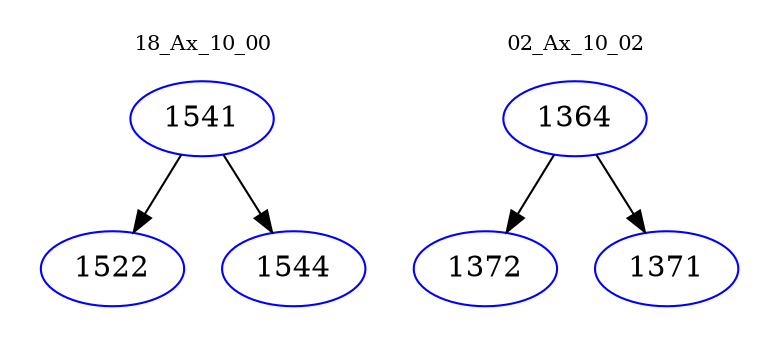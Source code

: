 digraph{
subgraph cluster_0 {
color = white
label = "18_Ax_10_00";
fontsize=10;
T0_1541 [label="1541", color="blue"]
T0_1541 -> T0_1522 [color="black"]
T0_1522 [label="1522", color="blue"]
T0_1541 -> T0_1544 [color="black"]
T0_1544 [label="1544", color="blue"]
}
subgraph cluster_1 {
color = white
label = "02_Ax_10_02";
fontsize=10;
T1_1364 [label="1364", color="blue"]
T1_1364 -> T1_1372 [color="black"]
T1_1372 [label="1372", color="blue"]
T1_1364 -> T1_1371 [color="black"]
T1_1371 [label="1371", color="blue"]
}
}
